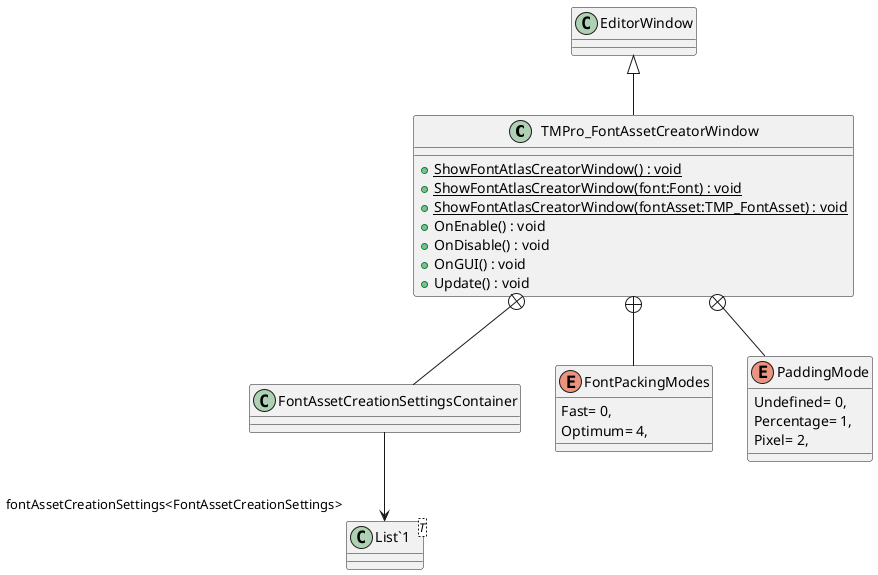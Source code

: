 @startuml
class TMPro_FontAssetCreatorWindow {
    + {static} ShowFontAtlasCreatorWindow() : void
    + {static} ShowFontAtlasCreatorWindow(font:Font) : void
    + {static} ShowFontAtlasCreatorWindow(fontAsset:TMP_FontAsset) : void
    + OnEnable() : void
    + OnDisable() : void
    + OnGUI() : void
    + Update() : void
}
class FontAssetCreationSettingsContainer {
}
enum FontPackingModes {
    Fast= 0,
    Optimum= 4,
}
enum PaddingMode {
    Undefined= 0,
    Percentage= 1,
    Pixel= 2,
}
class "List`1"<T> {
}
EditorWindow <|-- TMPro_FontAssetCreatorWindow
TMPro_FontAssetCreatorWindow +-- FontAssetCreationSettingsContainer
FontAssetCreationSettingsContainer --> "fontAssetCreationSettings<FontAssetCreationSettings>" "List`1"
TMPro_FontAssetCreatorWindow +-- FontPackingModes
TMPro_FontAssetCreatorWindow +-- PaddingMode
@enduml
